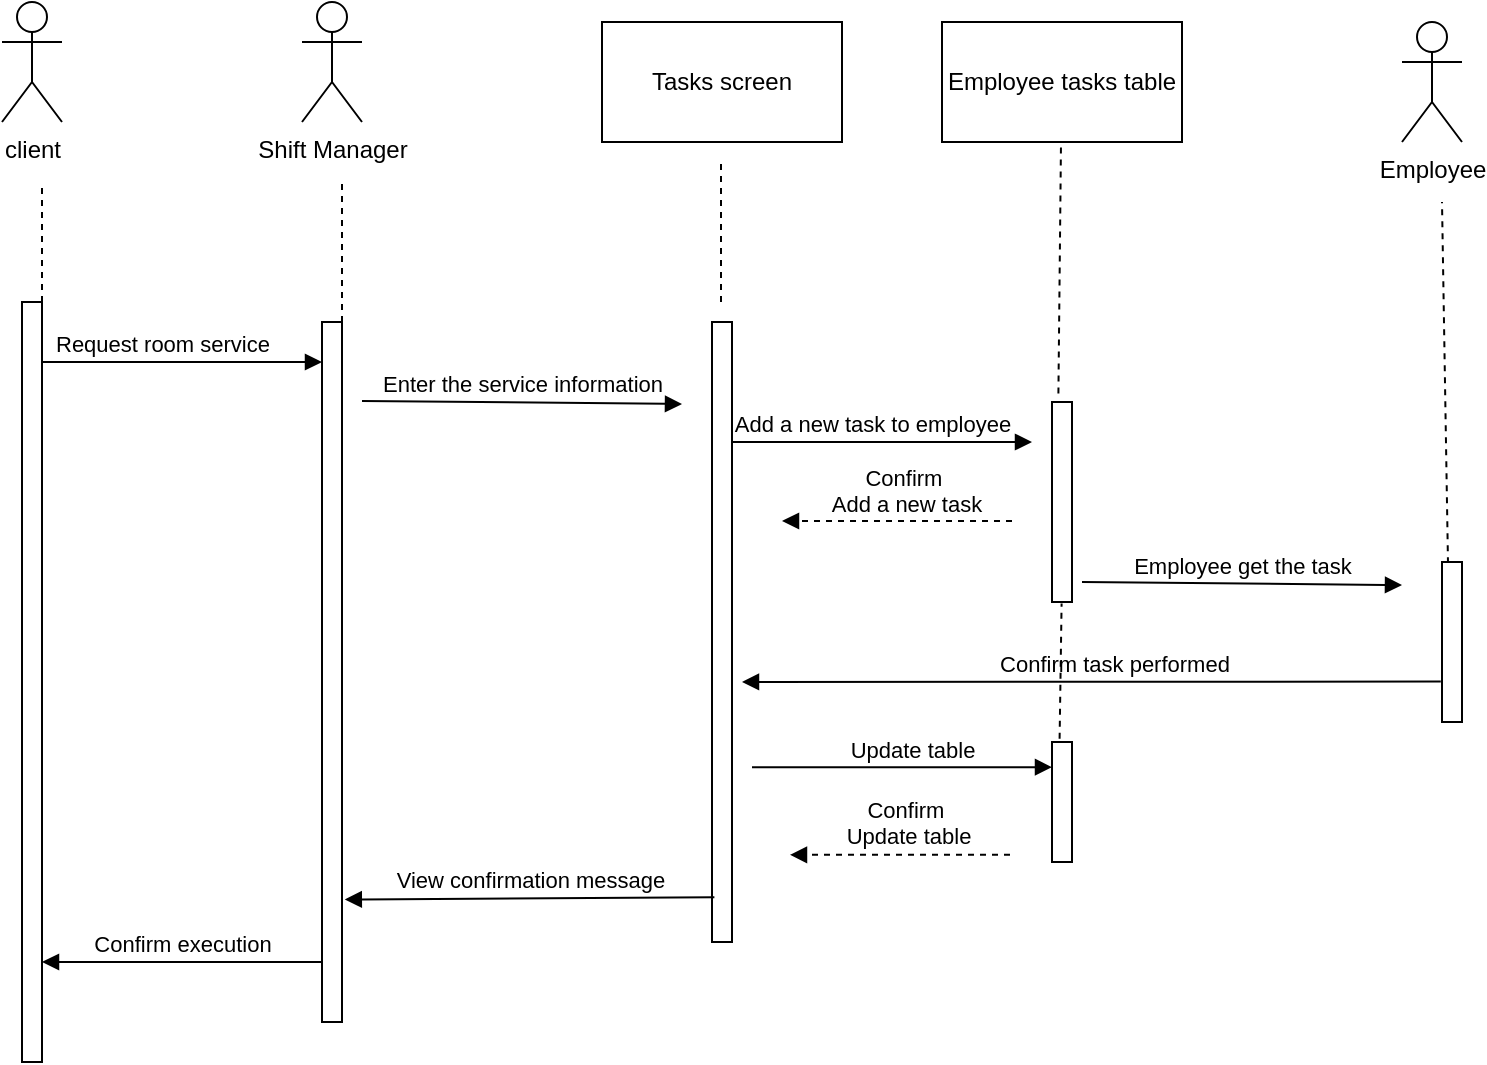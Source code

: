 <mxfile version="20.2.3" type="device"><diagram id="YlpFnh_AwsYI-isLlbgw" name="Page-1"><mxGraphModel dx="2105" dy="551" grid="1" gridSize="10" guides="1" tooltips="1" connect="1" arrows="1" fold="1" page="1" pageScale="1" pageWidth="827" pageHeight="1169" math="0" shadow="0"><root><mxCell id="0"/><mxCell id="1" parent="0"/><mxCell id="k3sdLzGAnw2juO0C5HSi-1" value="Employee" style="shape=umlActor;verticalLabelPosition=bottom;verticalAlign=top;html=1;outlineConnect=0;" parent="1" vertex="1"><mxGeometry x="610" y="90" width="30" height="60" as="geometry"/></mxCell><mxCell id="k3sdLzGAnw2juO0C5HSi-2" value="Shift Manager" style="shape=umlActor;verticalLabelPosition=bottom;verticalAlign=top;html=1;outlineConnect=0;" parent="1" vertex="1"><mxGeometry x="60" y="80" width="30" height="60" as="geometry"/></mxCell><mxCell id="k3sdLzGAnw2juO0C5HSi-3" value="Tasks screen" style="rounded=0;whiteSpace=wrap;html=1;" parent="1" vertex="1"><mxGeometry x="210" y="90" width="120" height="60" as="geometry"/></mxCell><mxCell id="k3sdLzGAnw2juO0C5HSi-5" value="Employee tasks table" style="rounded=0;whiteSpace=wrap;html=1;" parent="1" vertex="1"><mxGeometry x="380" y="90" width="120" height="60" as="geometry"/></mxCell><mxCell id="k3sdLzGAnw2juO0C5HSi-6" value="" style="endArrow=none;dashed=1;html=1;rounded=0;" parent="1" edge="1"><mxGeometry width="50" height="50" relative="1" as="geometry"><mxPoint x="80" y="240" as="sourcePoint"/><mxPoint x="80" y="170" as="targetPoint"/></mxGeometry></mxCell><mxCell id="k3sdLzGAnw2juO0C5HSi-7" value="" style="endArrow=none;dashed=1;html=1;rounded=0;exitX=0.3;exitY=0.008;exitDx=0;exitDy=0;exitPerimeter=0;" parent="1" source="k3sdLzGAnw2juO0C5HSi-19" edge="1"><mxGeometry width="50" height="50" relative="1" as="geometry"><mxPoint x="630" y="240" as="sourcePoint"/><mxPoint x="630" y="180" as="targetPoint"/></mxGeometry></mxCell><mxCell id="k3sdLzGAnw2juO0C5HSi-8" value="&lt;div&gt;Request room service&lt;/div&gt;" style="html=1;verticalAlign=bottom;endArrow=block;rounded=0;" parent="1" edge="1"><mxGeometry x="-0.067" width="80" relative="1" as="geometry"><mxPoint x="-80" y="260" as="sourcePoint"/><mxPoint x="70" y="260" as="targetPoint"/><mxPoint as="offset"/></mxGeometry></mxCell><mxCell id="k3sdLzGAnw2juO0C5HSi-9" value="Enter the service information" style="html=1;verticalAlign=bottom;endArrow=block;rounded=0;" parent="1" edge="1"><mxGeometry width="80" relative="1" as="geometry"><mxPoint x="90" y="279.45" as="sourcePoint"/><mxPoint x="250" y="281" as="targetPoint"/></mxGeometry></mxCell><mxCell id="k3sdLzGAnw2juO0C5HSi-10" value="client" style="shape=umlActor;verticalLabelPosition=bottom;verticalAlign=top;html=1;outlineConnect=0;" parent="1" vertex="1"><mxGeometry x="-90" y="80" width="30" height="60" as="geometry"/></mxCell><mxCell id="k3sdLzGAnw2juO0C5HSi-11" value="" style="endArrow=none;dashed=1;html=1;rounded=0;" parent="1" edge="1"><mxGeometry width="50" height="50" relative="1" as="geometry"><mxPoint x="-70" y="230" as="sourcePoint"/><mxPoint x="-70" y="170" as="targetPoint"/></mxGeometry></mxCell><mxCell id="k3sdLzGAnw2juO0C5HSi-12" value="" style="endArrow=none;dashed=1;html=1;rounded=0;exitX=0.32;exitY=-0.042;exitDx=0;exitDy=0;exitPerimeter=0;" parent="1" source="k3sdLzGAnw2juO0C5HSi-16" edge="1"><mxGeometry width="50" height="50" relative="1" as="geometry"><mxPoint x="439.5" y="220" as="sourcePoint"/><mxPoint x="439.5" y="150" as="targetPoint"/></mxGeometry></mxCell><mxCell id="k3sdLzGAnw2juO0C5HSi-14" value="" style="endArrow=none;dashed=1;html=1;rounded=0;" parent="1" edge="1"><mxGeometry width="50" height="50" relative="1" as="geometry"><mxPoint x="269.5" y="230" as="sourcePoint"/><mxPoint x="269.5" y="160" as="targetPoint"/></mxGeometry></mxCell><mxCell id="k3sdLzGAnw2juO0C5HSi-15" value="" style="html=1;points=[];perimeter=orthogonalPerimeter;" parent="1" vertex="1"><mxGeometry x="265" y="240" width="10" height="310" as="geometry"/></mxCell><mxCell id="k3sdLzGAnw2juO0C5HSi-16" value="" style="html=1;points=[];perimeter=orthogonalPerimeter;" parent="1" vertex="1"><mxGeometry x="435" y="280" width="10" height="100" as="geometry"/></mxCell><mxCell id="k3sdLzGAnw2juO0C5HSi-18" value="" style="html=1;points=[];perimeter=orthogonalPerimeter;" parent="1" vertex="1"><mxGeometry x="70" y="240" width="10" height="350" as="geometry"/></mxCell><mxCell id="k3sdLzGAnw2juO0C5HSi-19" value="" style="html=1;points=[];perimeter=orthogonalPerimeter;" parent="1" vertex="1"><mxGeometry x="630" y="360" width="10" height="80" as="geometry"/></mxCell><mxCell id="k3sdLzGAnw2juO0C5HSi-20" value="" style="html=1;points=[];perimeter=orthogonalPerimeter;" parent="1" vertex="1"><mxGeometry x="-80" y="230" width="10" height="380" as="geometry"/></mxCell><mxCell id="k3sdLzGAnw2juO0C5HSi-22" value="&lt;div&gt;Confirm task performed&lt;/div&gt;" style="html=1;verticalAlign=bottom;endArrow=block;rounded=0;exitX=-0.06;exitY=0.747;exitDx=0;exitDy=0;exitPerimeter=0;" parent="1" edge="1" source="k3sdLzGAnw2juO0C5HSi-19"><mxGeometry x="-0.067" width="80" relative="1" as="geometry"><mxPoint x="740" y="420" as="sourcePoint"/><mxPoint x="280" y="420" as="targetPoint"/><mxPoint as="offset"/></mxGeometry></mxCell><mxCell id="k3sdLzGAnw2juO0C5HSi-26" value="&lt;div&gt;Confirm&amp;nbsp;&lt;/div&gt;Add a new task" style="html=1;verticalAlign=bottom;endArrow=block;rounded=0;dashed=1;" parent="1" edge="1"><mxGeometry x="-0.067" width="80" relative="1" as="geometry"><mxPoint x="415" y="339.5" as="sourcePoint"/><mxPoint x="300" y="339.5" as="targetPoint"/><mxPoint as="offset"/></mxGeometry></mxCell><mxCell id="k3sdLzGAnw2juO0C5HSi-27" value="&lt;div&gt;Add a new task to employee&lt;/div&gt;" style="html=1;verticalAlign=bottom;endArrow=block;rounded=0;" parent="1" edge="1"><mxGeometry x="-0.067" width="80" relative="1" as="geometry"><mxPoint x="275" y="300" as="sourcePoint"/><mxPoint x="425" y="300" as="targetPoint"/><mxPoint as="offset"/></mxGeometry></mxCell><mxCell id="k3sdLzGAnw2juO0C5HSi-30" value="&lt;div&gt;Update table&lt;/div&gt;" style="html=1;verticalAlign=bottom;endArrow=block;rounded=0;" parent="1" edge="1"><mxGeometry x="0.067" width="80" relative="1" as="geometry"><mxPoint x="285" y="462.59" as="sourcePoint"/><mxPoint x="435" y="462.59" as="targetPoint"/><mxPoint as="offset"/></mxGeometry></mxCell><mxCell id="k3sdLzGAnw2juO0C5HSi-34" value="" style="endArrow=none;dashed=1;html=1;rounded=0;exitX=0.38;exitY=-0.027;exitDx=0;exitDy=0;exitPerimeter=0;entryX=0.48;entryY=1.008;entryDx=0;entryDy=0;entryPerimeter=0;" parent="1" source="k3sdLzGAnw2juO0C5HSi-35" target="k3sdLzGAnw2juO0C5HSi-16" edge="1"><mxGeometry width="50" height="50" relative="1" as="geometry"><mxPoint x="450" y="220" as="sourcePoint"/><mxPoint x="449.5" y="160" as="targetPoint"/></mxGeometry></mxCell><mxCell id="k3sdLzGAnw2juO0C5HSi-35" value="" style="html=1;points=[];perimeter=orthogonalPerimeter;" parent="1" vertex="1"><mxGeometry x="435" y="450" width="10" height="60" as="geometry"/></mxCell><mxCell id="k3sdLzGAnw2juO0C5HSi-41" value="&lt;div&gt;Confirm&amp;nbsp;&lt;/div&gt;Update table" style="html=1;verticalAlign=bottom;endArrow=block;rounded=0;dashed=1;" parent="1" edge="1"><mxGeometry x="-0.067" width="80" relative="1" as="geometry"><mxPoint x="414" y="506.41" as="sourcePoint"/><mxPoint x="304" y="506.41" as="targetPoint"/><mxPoint as="offset"/></mxGeometry></mxCell><mxCell id="k3sdLzGAnw2juO0C5HSi-42" value="View confirmation message" style="html=1;verticalAlign=bottom;endArrow=block;rounded=0;exitX=0.12;exitY=0.928;exitDx=0;exitDy=0;exitPerimeter=0;entryX=1.14;entryY=0.825;entryDx=0;entryDy=0;entryPerimeter=0;" parent="1" edge="1" target="k3sdLzGAnw2juO0C5HSi-18" source="k3sdLzGAnw2juO0C5HSi-15"><mxGeometry width="80" relative="1" as="geometry"><mxPoint x="250" y="530" as="sourcePoint"/><mxPoint x="110" y="530" as="targetPoint"/></mxGeometry></mxCell><mxCell id="k3sdLzGAnw2juO0C5HSi-43" value="Confirm execution" style="html=1;verticalAlign=bottom;endArrow=block;rounded=0;" parent="1" edge="1"><mxGeometry width="80" relative="1" as="geometry"><mxPoint x="70" y="560" as="sourcePoint"/><mxPoint x="-70" y="560.0" as="targetPoint"/></mxGeometry></mxCell><mxCell id="_QPQ_NsOcvizKIxru8e5-1" value="Employee get the task" style="html=1;verticalAlign=bottom;endArrow=block;rounded=0;" edge="1" parent="1"><mxGeometry width="80" relative="1" as="geometry"><mxPoint x="450" y="370.0" as="sourcePoint"/><mxPoint x="610" y="371.55" as="targetPoint"/></mxGeometry></mxCell></root></mxGraphModel></diagram></mxfile>